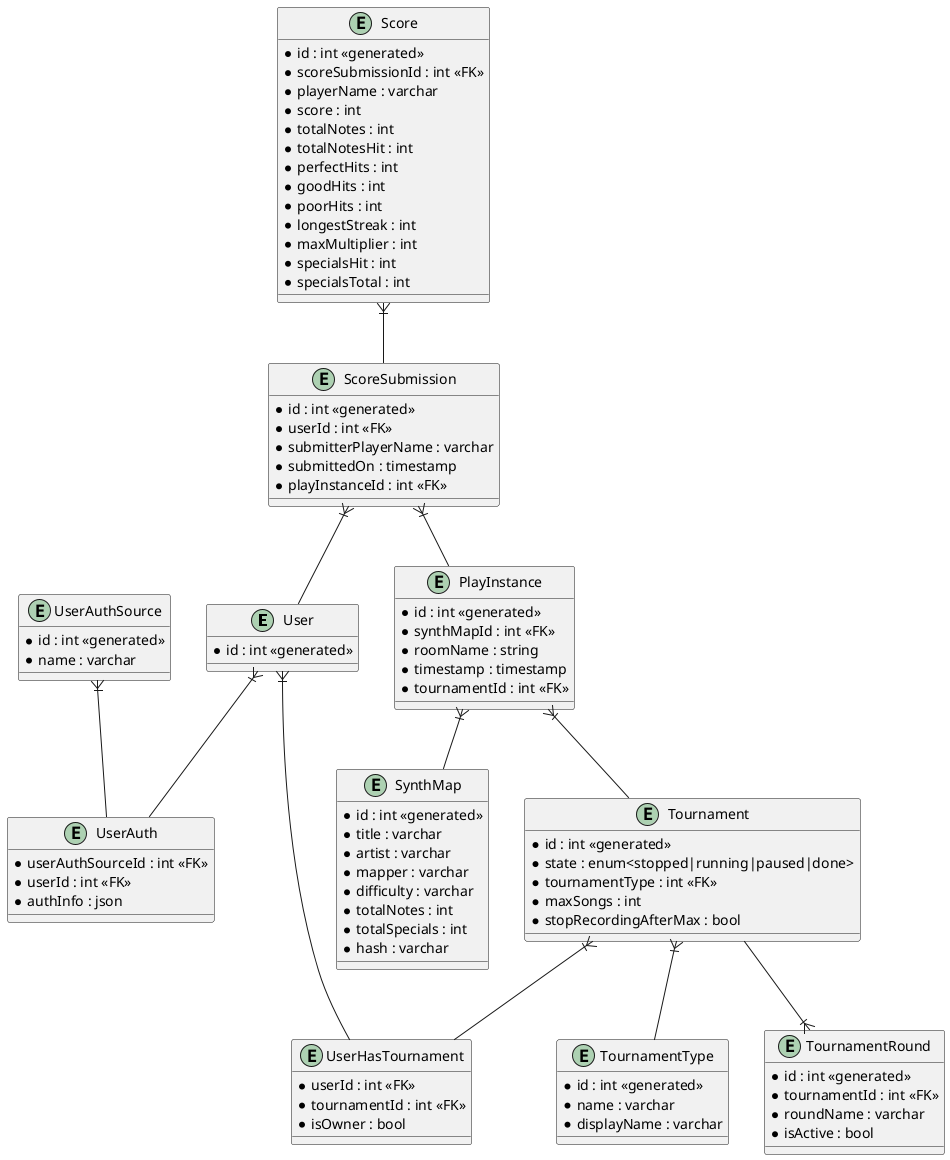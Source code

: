 @startuml Future state
    entity User {
        * id : int <<generated>>
    }

    entity UserAuth {
        * userAuthSourceId : int <<FK>>
        * userId : int <<FK>>
        * authInfo : json
    }

    entity UserAuthSource {
        * id : int <<generated>>
        * name : varchar
    }

    entity SynthMap {
        * id : int <<generated>>
        * title : varchar
        * artist : varchar
        * mapper : varchar
        * difficulty : varchar
        * totalNotes : int
        * totalSpecials : int
        * hash : varchar
    }

    entity Tournament {
        * id : int <<generated>>
        * state : enum<stopped|running|paused|done>
        * tournamentType : int <<FK>>
        * maxSongs : int
        * stopRecordingAfterMax : bool
    }

    entity UserHasTournament {
        * userId : int <<FK>>
        * tournamentId : int <<FK>>
        * isOwner : bool
    }

    entity TournamentType {
        * id : int <<generated>>
        * name : varchar
        * displayName : varchar
    }

    entity TournamentRound {
        * id : int <<generated>>
        * tournamentId : int <<FK>>
        * roundName : varchar
        * isActive : bool
    }

    entity PlayInstance {
        * id : int <<generated>>
        * synthMapId : int <<FK>>
        * roomName : string
        * timestamp : timestamp
        * tournamentId : int <<FK>>
    }

    entity ScoreSubmission {
        * id : int <<generated>>
        * userId : int <<FK>>
        * submitterPlayerName : varchar
        * submittedOn : timestamp
        * playInstanceId : int <<FK>>
    }

    entity Score {
        * id : int <<generated>>
        * scoreSubmissionId : int <<FK>>
        * playerName : varchar
        * score : int
        * totalNotes : int
        * totalNotesHit : int
        * perfectHits : int
        * goodHits : int
        * poorHits : int
        * longestStreak : int
        * maxMultiplier : int
        * specialsHit : int
        * specialsTotal : int
    }

    UserAuthSource }|-- UserAuth
    User }|-- UserAuth

    Score }|-- ScoreSubmission
    ScoreSubmission }|-- PlayInstance
    ScoreSubmission }|-- User
    PlayInstance }|-- SynthMap
    PlayInstance }|-- Tournament
    Tournament }|-- TournamentType
'    Tournament }|-- User
    Tournament }|-- UserHasTournament
    User }|-- UserHasTournament
    Tournament --|{ TournamentRound

@enduml

@startuml Initial MVP
    entity SynthMap {
        * id : int <<generated>>
        * map_id : varchar
        * title : varchar
        * artist : varchar
        * mapper : varchar
    }

    entity PlayInstance {
        * id : int <<generated>>
        * map_id : int <<FK>>
        * timestamp : timestamp
        room_id : string
    }

    note right of PlayInstance::room_id
        Unique multiplayer room id, if available
        so multiple submissions can be aggregated
    endnote

    entity ScoreSubmission {
        * id : int <<generated>>
        * submitter : varchar
        * submitted_on : timestamp
        * play_instance_id : int <<FK>>
    }

    entity Score {
        * id : int <<generated>>
        * score_submission_id : int <<FK>>
        * player_name : varchar
        * score : int
        * total_notes : int
        * total_notes_hit : int
        * perfect_hits : int
        * good_hits : int
        * poor_hits : int
        * longest_streak : int
        * max_multiplier : int
        * specials_hit : int
        * specials_total : int
    }

    Score }|-- ScoreSubmission
    ScoreSubmission }|-- PlayInstance
    PlayInstance }|-- SynthMap

@enduml